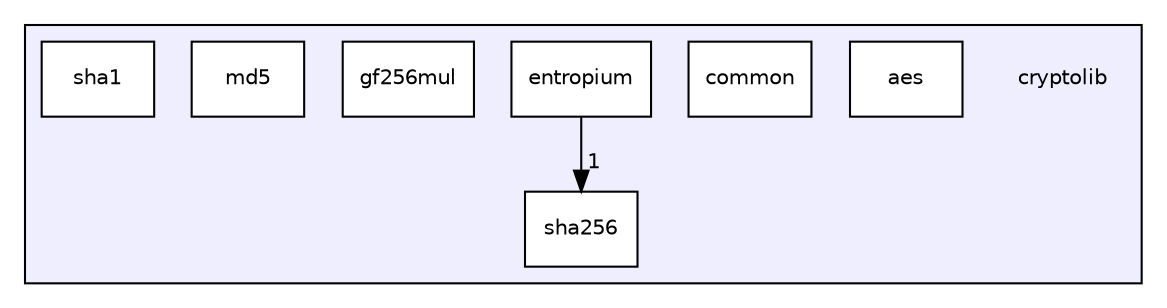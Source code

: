 digraph "cryptolib" {
  bgcolor=transparent;
  compound=true
  node [ fontsize="10", fontname="Helvetica"];
  edge [ labelfontsize="10", labelfontname="Helvetica"];
  subgraph clusterdir_a2bf58d2db078de0941dc15e74216e44 {
    graph [ bgcolor="#eeeeff", pencolor="black", label="" URL="dir_a2bf58d2db078de0941dc15e74216e44.html"];
    dir_a2bf58d2db078de0941dc15e74216e44 [shape=plaintext label="cryptolib"];
  dir_68bb28b7202b59fc70d21b343b9c641b [shape=box label="aes" fillcolor="white" style="filled" URL="dir_68bb28b7202b59fc70d21b343b9c641b.html"];
  dir_172b5c85de1efd5d7777b3c47c8efcdc [shape=box label="common" fillcolor="white" style="filled" URL="dir_172b5c85de1efd5d7777b3c47c8efcdc.html"];
  dir_5dbe79498368dd8197e1cdb66b5c9158 [shape=box label="entropium" fillcolor="white" style="filled" URL="dir_5dbe79498368dd8197e1cdb66b5c9158.html"];
  dir_0f10e08488ad1d94361032631dd3e1cf [shape=box label="gf256mul" fillcolor="white" style="filled" URL="dir_0f10e08488ad1d94361032631dd3e1cf.html"];
  dir_3e2f21af2e50507539dfa1c5b4724be4 [shape=box label="md5" fillcolor="white" style="filled" URL="dir_3e2f21af2e50507539dfa1c5b4724be4.html"];
  dir_3a9e946352f0382117c9cce1fe1ed5f3 [shape=box label="sha1" fillcolor="white" style="filled" URL="dir_3a9e946352f0382117c9cce1fe1ed5f3.html"];
  dir_fec81657de1c119dab52913c37da42cb [shape=box label="sha256" fillcolor="white" style="filled" URL="dir_fec81657de1c119dab52913c37da42cb.html"];
  }
  dir_5dbe79498368dd8197e1cdb66b5c9158->dir_fec81657de1c119dab52913c37da42cb [headlabel="1", labeldistance=1.5 headhref="dir_000003_000007.html"];
}

